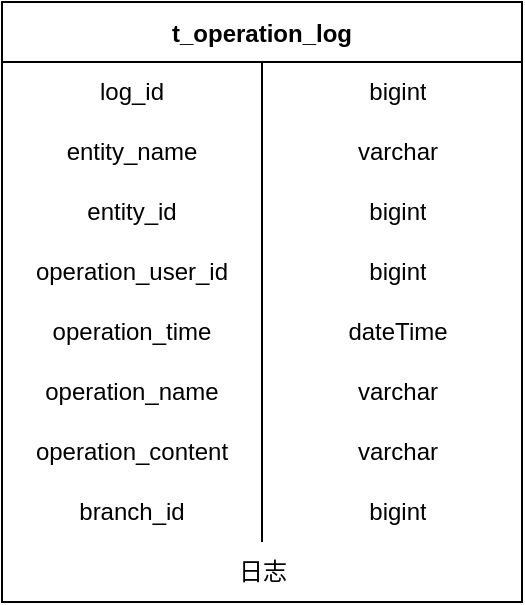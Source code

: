 <mxfile version="20.0.4" type="github">
  <diagram id="JSWZGW7JZ0jKcm9B_zLx" name="第 1 页">
    <mxGraphModel dx="1422" dy="786" grid="1" gridSize="10" guides="1" tooltips="1" connect="1" arrows="1" fold="1" page="1" pageScale="1" pageWidth="1654" pageHeight="2336" math="0" shadow="0">
      <root>
        <mxCell id="0" />
        <mxCell id="1" parent="0" />
        <mxCell id="n2FKCYSROFNm68_nrpxy-1" value="t_operation_log" style="shape=table;startSize=30;container=1;collapsible=0;childLayout=tableLayout;fixedRows=1;rowLines=0;fontStyle=1;" vertex="1" parent="1">
          <mxGeometry x="630" y="330" width="260" height="300" as="geometry" />
        </mxCell>
        <mxCell id="n2FKCYSROFNm68_nrpxy-2" value="" style="shape=tableRow;horizontal=0;startSize=0;swimlaneHead=0;swimlaneBody=0;top=0;left=0;bottom=0;right=0;collapsible=0;dropTarget=0;fillColor=none;points=[[0,0.5],[1,0.5]];portConstraint=eastwest;" vertex="1" parent="n2FKCYSROFNm68_nrpxy-1">
          <mxGeometry y="30" width="260" height="30" as="geometry" />
        </mxCell>
        <mxCell id="n2FKCYSROFNm68_nrpxy-3" value="log_id" style="shape=partialRectangle;html=1;whiteSpace=wrap;connectable=0;fillColor=none;top=0;left=0;bottom=0;right=0;overflow=hidden;pointerEvents=1;" vertex="1" parent="n2FKCYSROFNm68_nrpxy-2">
          <mxGeometry width="130" height="30" as="geometry">
            <mxRectangle width="130" height="30" as="alternateBounds" />
          </mxGeometry>
        </mxCell>
        <mxCell id="n2FKCYSROFNm68_nrpxy-4" value="bigint" style="shape=partialRectangle;html=1;whiteSpace=wrap;connectable=0;fillColor=none;top=0;left=0;bottom=0;right=0;align=center;spacingLeft=6;overflow=hidden;" vertex="1" parent="n2FKCYSROFNm68_nrpxy-2">
          <mxGeometry x="130" width="130" height="30" as="geometry">
            <mxRectangle width="130" height="30" as="alternateBounds" />
          </mxGeometry>
        </mxCell>
        <mxCell id="n2FKCYSROFNm68_nrpxy-5" value="" style="shape=tableRow;horizontal=0;startSize=0;swimlaneHead=0;swimlaneBody=0;top=0;left=0;bottom=0;right=0;collapsible=0;dropTarget=0;fillColor=none;points=[[0,0.5],[1,0.5]];portConstraint=eastwest;" vertex="1" parent="n2FKCYSROFNm68_nrpxy-1">
          <mxGeometry y="60" width="260" height="30" as="geometry" />
        </mxCell>
        <mxCell id="n2FKCYSROFNm68_nrpxy-6" value="entity_name" style="shape=partialRectangle;html=1;whiteSpace=wrap;connectable=0;fillColor=none;top=0;left=0;bottom=0;right=0;overflow=hidden;" vertex="1" parent="n2FKCYSROFNm68_nrpxy-5">
          <mxGeometry width="130" height="30" as="geometry">
            <mxRectangle width="130" height="30" as="alternateBounds" />
          </mxGeometry>
        </mxCell>
        <mxCell id="n2FKCYSROFNm68_nrpxy-7" value="varchar" style="shape=partialRectangle;html=1;whiteSpace=wrap;connectable=0;fillColor=none;top=0;left=0;bottom=0;right=0;align=center;spacingLeft=6;overflow=hidden;" vertex="1" parent="n2FKCYSROFNm68_nrpxy-5">
          <mxGeometry x="130" width="130" height="30" as="geometry">
            <mxRectangle width="130" height="30" as="alternateBounds" />
          </mxGeometry>
        </mxCell>
        <mxCell id="n2FKCYSROFNm68_nrpxy-8" value="" style="shape=tableRow;horizontal=0;startSize=0;swimlaneHead=0;swimlaneBody=0;top=0;left=0;bottom=0;right=0;collapsible=0;dropTarget=0;fillColor=none;points=[[0,0.5],[1,0.5]];portConstraint=eastwest;" vertex="1" parent="n2FKCYSROFNm68_nrpxy-1">
          <mxGeometry y="90" width="260" height="30" as="geometry" />
        </mxCell>
        <mxCell id="n2FKCYSROFNm68_nrpxy-9" value="entity_id" style="shape=partialRectangle;html=1;whiteSpace=wrap;connectable=0;fillColor=none;top=0;left=0;bottom=0;right=0;overflow=hidden;" vertex="1" parent="n2FKCYSROFNm68_nrpxy-8">
          <mxGeometry width="130" height="30" as="geometry">
            <mxRectangle width="130" height="30" as="alternateBounds" />
          </mxGeometry>
        </mxCell>
        <mxCell id="n2FKCYSROFNm68_nrpxy-10" value="bigint" style="shape=partialRectangle;html=1;whiteSpace=wrap;connectable=0;fillColor=none;top=0;left=0;bottom=0;right=0;align=center;spacingLeft=6;overflow=hidden;" vertex="1" parent="n2FKCYSROFNm68_nrpxy-8">
          <mxGeometry x="130" width="130" height="30" as="geometry">
            <mxRectangle width="130" height="30" as="alternateBounds" />
          </mxGeometry>
        </mxCell>
        <mxCell id="n2FKCYSROFNm68_nrpxy-11" style="shape=tableRow;horizontal=0;startSize=0;swimlaneHead=0;swimlaneBody=0;top=0;left=0;bottom=0;right=0;collapsible=0;dropTarget=0;fillColor=none;points=[[0,0.5],[1,0.5]];portConstraint=eastwest;" vertex="1" parent="n2FKCYSROFNm68_nrpxy-1">
          <mxGeometry y="120" width="260" height="30" as="geometry" />
        </mxCell>
        <mxCell id="n2FKCYSROFNm68_nrpxy-12" value="operation_user_id" style="shape=partialRectangle;html=1;whiteSpace=wrap;connectable=0;fillColor=none;top=0;left=0;bottom=0;right=0;overflow=hidden;" vertex="1" parent="n2FKCYSROFNm68_nrpxy-11">
          <mxGeometry width="130" height="30" as="geometry">
            <mxRectangle width="130" height="30" as="alternateBounds" />
          </mxGeometry>
        </mxCell>
        <mxCell id="n2FKCYSROFNm68_nrpxy-13" value="bigint" style="shape=partialRectangle;html=1;whiteSpace=wrap;connectable=0;fillColor=none;top=0;left=0;bottom=0;right=0;align=center;spacingLeft=6;overflow=hidden;" vertex="1" parent="n2FKCYSROFNm68_nrpxy-11">
          <mxGeometry x="130" width="130" height="30" as="geometry">
            <mxRectangle width="130" height="30" as="alternateBounds" />
          </mxGeometry>
        </mxCell>
        <mxCell id="n2FKCYSROFNm68_nrpxy-14" style="shape=tableRow;horizontal=0;startSize=0;swimlaneHead=0;swimlaneBody=0;top=0;left=0;bottom=0;right=0;collapsible=0;dropTarget=0;fillColor=none;points=[[0,0.5],[1,0.5]];portConstraint=eastwest;" vertex="1" parent="n2FKCYSROFNm68_nrpxy-1">
          <mxGeometry y="150" width="260" height="30" as="geometry" />
        </mxCell>
        <mxCell id="n2FKCYSROFNm68_nrpxy-15" value="operation_time" style="shape=partialRectangle;html=1;whiteSpace=wrap;connectable=0;fillColor=none;top=0;left=0;bottom=0;right=0;overflow=hidden;" vertex="1" parent="n2FKCYSROFNm68_nrpxy-14">
          <mxGeometry width="130" height="30" as="geometry">
            <mxRectangle width="130" height="30" as="alternateBounds" />
          </mxGeometry>
        </mxCell>
        <mxCell id="n2FKCYSROFNm68_nrpxy-16" value="dateTime" style="shape=partialRectangle;html=1;whiteSpace=wrap;connectable=0;fillColor=none;top=0;left=0;bottom=0;right=0;align=center;spacingLeft=6;overflow=hidden;" vertex="1" parent="n2FKCYSROFNm68_nrpxy-14">
          <mxGeometry x="130" width="130" height="30" as="geometry">
            <mxRectangle width="130" height="30" as="alternateBounds" />
          </mxGeometry>
        </mxCell>
        <mxCell id="n2FKCYSROFNm68_nrpxy-17" style="shape=tableRow;horizontal=0;startSize=0;swimlaneHead=0;swimlaneBody=0;top=0;left=0;bottom=0;right=0;collapsible=0;dropTarget=0;fillColor=none;points=[[0,0.5],[1,0.5]];portConstraint=eastwest;" vertex="1" parent="n2FKCYSROFNm68_nrpxy-1">
          <mxGeometry y="180" width="260" height="30" as="geometry" />
        </mxCell>
        <mxCell id="n2FKCYSROFNm68_nrpxy-18" value="operation_name" style="shape=partialRectangle;html=1;whiteSpace=wrap;connectable=0;fillColor=none;top=0;left=0;bottom=0;right=0;overflow=hidden;" vertex="1" parent="n2FKCYSROFNm68_nrpxy-17">
          <mxGeometry width="130" height="30" as="geometry">
            <mxRectangle width="130" height="30" as="alternateBounds" />
          </mxGeometry>
        </mxCell>
        <mxCell id="n2FKCYSROFNm68_nrpxy-19" value="varchar" style="shape=partialRectangle;html=1;whiteSpace=wrap;connectable=0;fillColor=none;top=0;left=0;bottom=0;right=0;align=center;spacingLeft=6;overflow=hidden;" vertex="1" parent="n2FKCYSROFNm68_nrpxy-17">
          <mxGeometry x="130" width="130" height="30" as="geometry">
            <mxRectangle width="130" height="30" as="alternateBounds" />
          </mxGeometry>
        </mxCell>
        <mxCell id="n2FKCYSROFNm68_nrpxy-20" style="shape=tableRow;horizontal=0;startSize=0;swimlaneHead=0;swimlaneBody=0;top=0;left=0;bottom=0;right=0;collapsible=0;dropTarget=0;fillColor=none;points=[[0,0.5],[1,0.5]];portConstraint=eastwest;" vertex="1" parent="n2FKCYSROFNm68_nrpxy-1">
          <mxGeometry y="210" width="260" height="30" as="geometry" />
        </mxCell>
        <mxCell id="n2FKCYSROFNm68_nrpxy-21" value="operation_content" style="shape=partialRectangle;html=1;whiteSpace=wrap;connectable=0;fillColor=none;top=0;left=0;bottom=0;right=0;overflow=hidden;" vertex="1" parent="n2FKCYSROFNm68_nrpxy-20">
          <mxGeometry width="130" height="30" as="geometry">
            <mxRectangle width="130" height="30" as="alternateBounds" />
          </mxGeometry>
        </mxCell>
        <mxCell id="n2FKCYSROFNm68_nrpxy-22" value="varchar" style="shape=partialRectangle;html=1;whiteSpace=wrap;connectable=0;fillColor=none;top=0;left=0;bottom=0;right=0;align=center;spacingLeft=6;overflow=hidden;" vertex="1" parent="n2FKCYSROFNm68_nrpxy-20">
          <mxGeometry x="130" width="130" height="30" as="geometry">
            <mxRectangle width="130" height="30" as="alternateBounds" />
          </mxGeometry>
        </mxCell>
        <mxCell id="n2FKCYSROFNm68_nrpxy-23" style="shape=tableRow;horizontal=0;startSize=0;swimlaneHead=0;swimlaneBody=0;top=0;left=0;bottom=0;right=0;collapsible=0;dropTarget=0;fillColor=none;points=[[0,0.5],[1,0.5]];portConstraint=eastwest;" vertex="1" parent="n2FKCYSROFNm68_nrpxy-1">
          <mxGeometry y="240" width="260" height="30" as="geometry" />
        </mxCell>
        <mxCell id="n2FKCYSROFNm68_nrpxy-24" value="branch_id" style="shape=partialRectangle;html=1;whiteSpace=wrap;connectable=0;fillColor=none;top=0;left=0;bottom=0;right=0;overflow=hidden;" vertex="1" parent="n2FKCYSROFNm68_nrpxy-23">
          <mxGeometry width="130" height="30" as="geometry">
            <mxRectangle width="130" height="30" as="alternateBounds" />
          </mxGeometry>
        </mxCell>
        <mxCell id="n2FKCYSROFNm68_nrpxy-25" value="bigint" style="shape=partialRectangle;html=1;whiteSpace=wrap;connectable=0;fillColor=none;top=0;left=0;bottom=0;right=0;align=center;spacingLeft=6;overflow=hidden;" vertex="1" parent="n2FKCYSROFNm68_nrpxy-23">
          <mxGeometry x="130" width="130" height="30" as="geometry">
            <mxRectangle width="130" height="30" as="alternateBounds" />
          </mxGeometry>
        </mxCell>
        <mxCell id="n2FKCYSROFNm68_nrpxy-26" value="日志" style="text;html=1;align=center;verticalAlign=middle;resizable=0;points=[];autosize=1;strokeColor=none;fillColor=none;" vertex="1" parent="1">
          <mxGeometry x="735" y="600" width="50" height="30" as="geometry" />
        </mxCell>
      </root>
    </mxGraphModel>
  </diagram>
</mxfile>

